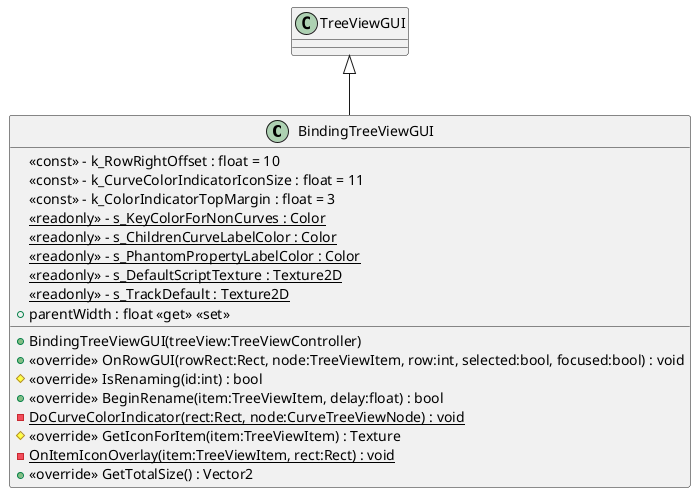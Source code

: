 @startuml
class BindingTreeViewGUI {
    <<const>> - k_RowRightOffset : float = 10
    <<const>> - k_CurveColorIndicatorIconSize : float = 11
    <<const>> - k_ColorIndicatorTopMargin : float = 3
    {static} <<readonly>> - s_KeyColorForNonCurves : Color
    {static} <<readonly>> - s_ChildrenCurveLabelColor : Color
    {static} <<readonly>> - s_PhantomPropertyLabelColor : Color
    {static} <<readonly>> - s_DefaultScriptTexture : Texture2D
    {static} <<readonly>> - s_TrackDefault : Texture2D
    + parentWidth : float <<get>> <<set>>
    + BindingTreeViewGUI(treeView:TreeViewController)
    + <<override>> OnRowGUI(rowRect:Rect, node:TreeViewItem, row:int, selected:bool, focused:bool) : void
    # <<override>> IsRenaming(id:int) : bool
    + <<override>> BeginRename(item:TreeViewItem, delay:float) : bool
    {static} - DoCurveColorIndicator(rect:Rect, node:CurveTreeViewNode) : void
    # <<override>> GetIconForItem(item:TreeViewItem) : Texture
    {static} - OnItemIconOverlay(item:TreeViewItem, rect:Rect) : void
    + <<override>> GetTotalSize() : Vector2
}
TreeViewGUI <|-- BindingTreeViewGUI
@enduml

